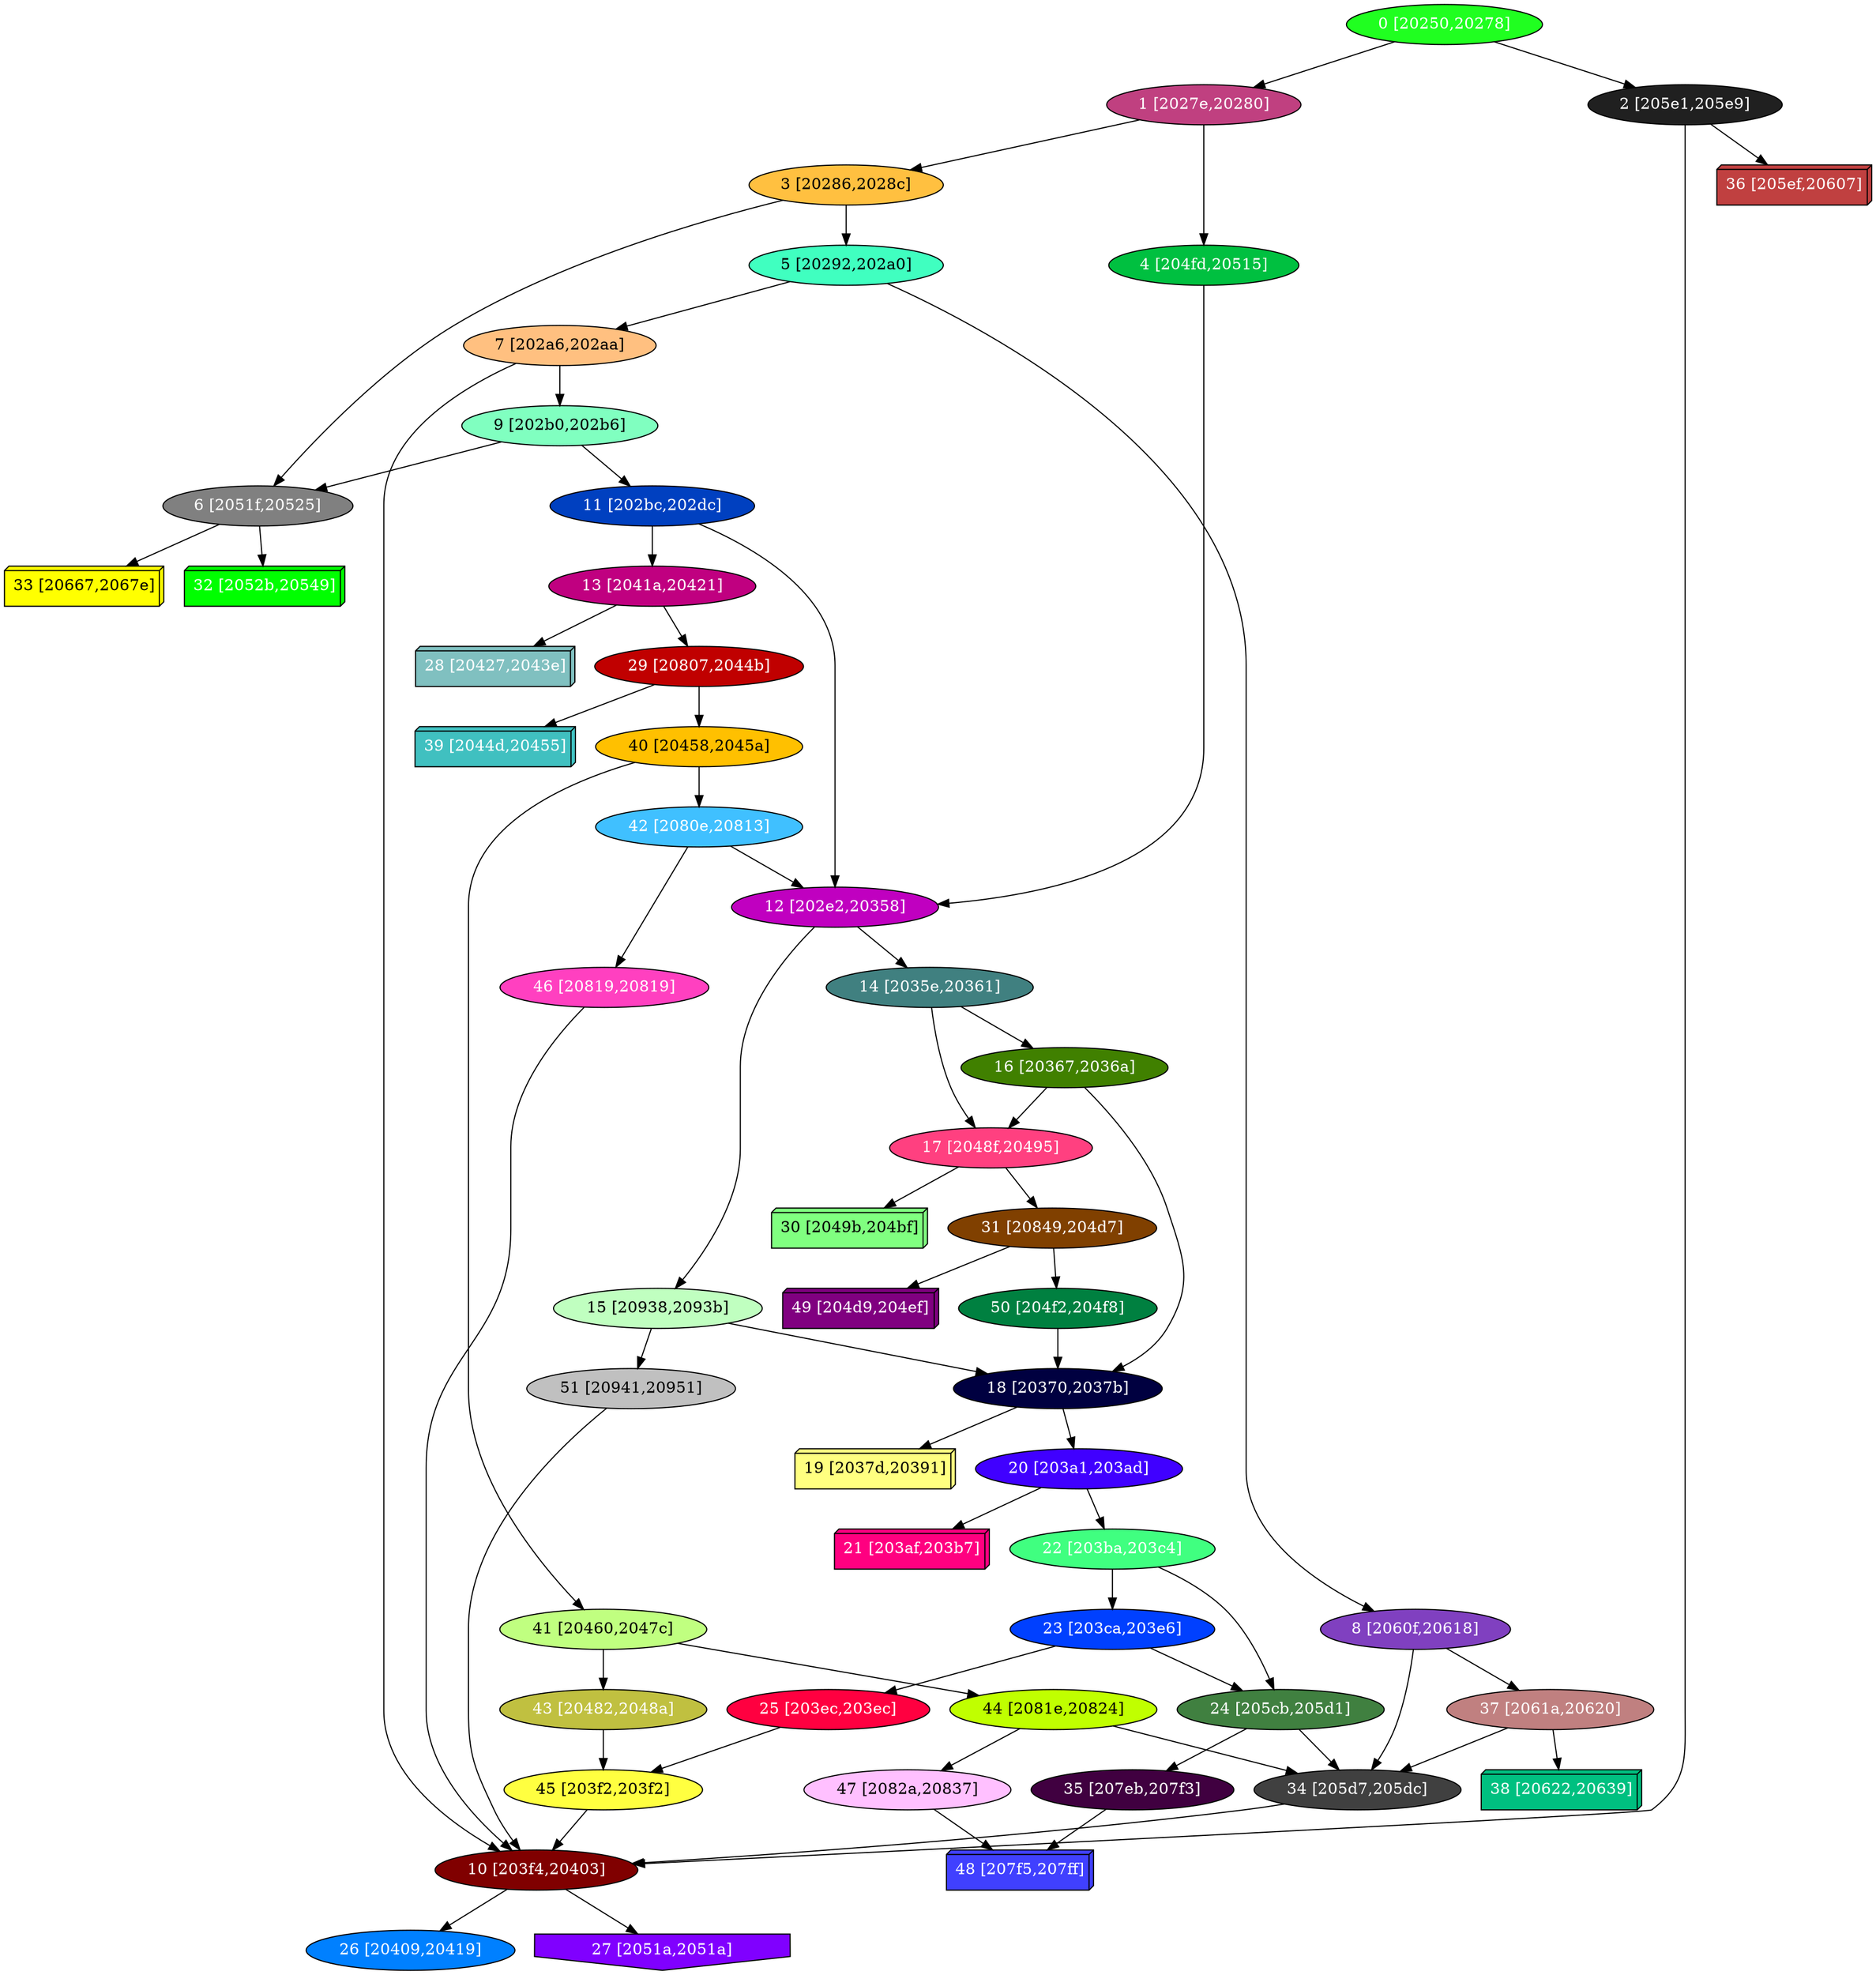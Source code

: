 diGraph libnss3{
	libnss3_0  [style=filled fillcolor="#20FF20" fontcolor="#ffffff" shape=oval label="0 [20250,20278]"]
	libnss3_1  [style=filled fillcolor="#C04080" fontcolor="#ffffff" shape=oval label="1 [2027e,20280]"]
	libnss3_2  [style=filled fillcolor="#202020" fontcolor="#ffffff" shape=oval label="2 [205e1,205e9]"]
	libnss3_3  [style=filled fillcolor="#FFC040" fontcolor="#000000" shape=oval label="3 [20286,2028c]"]
	libnss3_4  [style=filled fillcolor="#00C040" fontcolor="#ffffff" shape=oval label="4 [204fd,20515]"]
	libnss3_5  [style=filled fillcolor="#40FFC0" fontcolor="#000000" shape=oval label="5 [20292,202a0]"]
	libnss3_6  [style=filled fillcolor="#808080" fontcolor="#ffffff" shape=oval label="6 [2051f,20525]"]
	libnss3_7  [style=filled fillcolor="#FFC080" fontcolor="#000000" shape=oval label="7 [202a6,202aa]"]
	libnss3_8  [style=filled fillcolor="#8040C0" fontcolor="#ffffff" shape=oval label="8 [2060f,20618]"]
	libnss3_9  [style=filled fillcolor="#80FFC0" fontcolor="#000000" shape=oval label="9 [202b0,202b6]"]
	libnss3_a  [style=filled fillcolor="#800000" fontcolor="#ffffff" shape=oval label="10 [203f4,20403]"]
	libnss3_b  [style=filled fillcolor="#0040C0" fontcolor="#ffffff" shape=oval label="11 [202bc,202dc]"]
	libnss3_c  [style=filled fillcolor="#C000C0" fontcolor="#ffffff" shape=oval label="12 [202e2,20358]"]
	libnss3_d  [style=filled fillcolor="#C00080" fontcolor="#ffffff" shape=oval label="13 [2041a,20421]"]
	libnss3_e  [style=filled fillcolor="#408080" fontcolor="#ffffff" shape=oval label="14 [2035e,20361]"]
	libnss3_f  [style=filled fillcolor="#C0FFC0" fontcolor="#000000" shape=oval label="15 [20938,2093b]"]
	libnss3_10  [style=filled fillcolor="#408000" fontcolor="#ffffff" shape=oval label="16 [20367,2036a]"]
	libnss3_11  [style=filled fillcolor="#FF4080" fontcolor="#ffffff" shape=oval label="17 [2048f,20495]"]
	libnss3_12  [style=filled fillcolor="#000040" fontcolor="#ffffff" shape=oval label="18 [20370,2037b]"]
	libnss3_13  [style=filled fillcolor="#FFFF80" fontcolor="#000000" shape=box3d label="19 [2037d,20391]"]
	libnss3_14  [style=filled fillcolor="#4000FF" fontcolor="#ffffff" shape=oval label="20 [203a1,203ad]"]
	libnss3_15  [style=filled fillcolor="#FF0080" fontcolor="#ffffff" shape=box3d label="21 [203af,203b7]"]
	libnss3_16  [style=filled fillcolor="#40FF80" fontcolor="#ffffff" shape=oval label="22 [203ba,203c4]"]
	libnss3_17  [style=filled fillcolor="#0040FF" fontcolor="#ffffff" shape=oval label="23 [203ca,203e6]"]
	libnss3_18  [style=filled fillcolor="#408040" fontcolor="#ffffff" shape=oval label="24 [205cb,205d1]"]
	libnss3_19  [style=filled fillcolor="#FF0040" fontcolor="#ffffff" shape=oval label="25 [203ec,203ec]"]
	libnss3_1a  [style=filled fillcolor="#0080FF" fontcolor="#ffffff" shape=oval label="26 [20409,20419]"]
	libnss3_1b  [style=filled fillcolor="#8000FF" fontcolor="#ffffff" shape=invhouse label="27 [2051a,2051a]"]
	libnss3_1c  [style=filled fillcolor="#80C0C0" fontcolor="#ffffff" shape=box3d label="28 [20427,2043e]"]
	libnss3_1d  [style=filled fillcolor="#C00000" fontcolor="#ffffff" shape=oval label="29 [20807,2044b]"]
	libnss3_1e  [style=filled fillcolor="#80FF80" fontcolor="#000000" shape=box3d label="30 [2049b,204bf]"]
	libnss3_1f  [style=filled fillcolor="#804000" fontcolor="#ffffff" shape=oval label="31 [20849,204d7]"]
	libnss3_20  [style=filled fillcolor="#00FF00" fontcolor="#ffffff" shape=box3d label="32 [2052b,20549]"]
	libnss3_21  [style=filled fillcolor="#FFFF00" fontcolor="#000000" shape=box3d label="33 [20667,2067e]"]
	libnss3_22  [style=filled fillcolor="#404040" fontcolor="#ffffff" shape=oval label="34 [205d7,205dc]"]
	libnss3_23  [style=filled fillcolor="#400040" fontcolor="#ffffff" shape=oval label="35 [207eb,207f3]"]
	libnss3_24  [style=filled fillcolor="#C04040" fontcolor="#ffffff" shape=box3d label="36 [205ef,20607]"]
	libnss3_25  [style=filled fillcolor="#C08080" fontcolor="#ffffff" shape=oval label="37 [2061a,20620]"]
	libnss3_26  [style=filled fillcolor="#00C080" fontcolor="#ffffff" shape=box3d label="38 [20622,20639]"]
	libnss3_27  [style=filled fillcolor="#40C0C0" fontcolor="#ffffff" shape=box3d label="39 [2044d,20455]"]
	libnss3_28  [style=filled fillcolor="#FFC000" fontcolor="#000000" shape=oval label="40 [20458,2045a]"]
	libnss3_29  [style=filled fillcolor="#C0FF80" fontcolor="#000000" shape=oval label="41 [20460,2047c]"]
	libnss3_2a  [style=filled fillcolor="#40C0FF" fontcolor="#ffffff" shape=oval label="42 [2080e,20813]"]
	libnss3_2b  [style=filled fillcolor="#C0C040" fontcolor="#ffffff" shape=oval label="43 [20482,2048a]"]
	libnss3_2c  [style=filled fillcolor="#C0FF00" fontcolor="#000000" shape=oval label="44 [2081e,20824]"]
	libnss3_2d  [style=filled fillcolor="#FFFF40" fontcolor="#000000" shape=oval label="45 [203f2,203f2]"]
	libnss3_2e  [style=filled fillcolor="#FF40C0" fontcolor="#ffffff" shape=oval label="46 [20819,20819]"]
	libnss3_2f  [style=filled fillcolor="#FFC0FF" fontcolor="#000000" shape=oval label="47 [2082a,20837]"]
	libnss3_30  [style=filled fillcolor="#4040FF" fontcolor="#ffffff" shape=box3d label="48 [207f5,207ff]"]
	libnss3_31  [style=filled fillcolor="#800080" fontcolor="#ffffff" shape=box3d label="49 [204d9,204ef]"]
	libnss3_32  [style=filled fillcolor="#008040" fontcolor="#ffffff" shape=oval label="50 [204f2,204f8]"]
	libnss3_33  [style=filled fillcolor="#C0C0C0" fontcolor="#000000" shape=oval label="51 [20941,20951]"]

	libnss3_0 -> libnss3_1
	libnss3_0 -> libnss3_2
	libnss3_1 -> libnss3_3
	libnss3_1 -> libnss3_4
	libnss3_2 -> libnss3_a
	libnss3_2 -> libnss3_24
	libnss3_3 -> libnss3_5
	libnss3_3 -> libnss3_6
	libnss3_4 -> libnss3_c
	libnss3_5 -> libnss3_7
	libnss3_5 -> libnss3_8
	libnss3_6 -> libnss3_20
	libnss3_6 -> libnss3_21
	libnss3_7 -> libnss3_9
	libnss3_7 -> libnss3_a
	libnss3_8 -> libnss3_22
	libnss3_8 -> libnss3_25
	libnss3_9 -> libnss3_6
	libnss3_9 -> libnss3_b
	libnss3_a -> libnss3_1a
	libnss3_a -> libnss3_1b
	libnss3_b -> libnss3_c
	libnss3_b -> libnss3_d
	libnss3_c -> libnss3_e
	libnss3_c -> libnss3_f
	libnss3_d -> libnss3_1c
	libnss3_d -> libnss3_1d
	libnss3_e -> libnss3_10
	libnss3_e -> libnss3_11
	libnss3_f -> libnss3_12
	libnss3_f -> libnss3_33
	libnss3_10 -> libnss3_11
	libnss3_10 -> libnss3_12
	libnss3_11 -> libnss3_1e
	libnss3_11 -> libnss3_1f
	libnss3_12 -> libnss3_13
	libnss3_12 -> libnss3_14
	libnss3_14 -> libnss3_15
	libnss3_14 -> libnss3_16
	libnss3_16 -> libnss3_17
	libnss3_16 -> libnss3_18
	libnss3_17 -> libnss3_18
	libnss3_17 -> libnss3_19
	libnss3_18 -> libnss3_22
	libnss3_18 -> libnss3_23
	libnss3_19 -> libnss3_2d
	libnss3_1d -> libnss3_27
	libnss3_1d -> libnss3_28
	libnss3_1f -> libnss3_31
	libnss3_1f -> libnss3_32
	libnss3_22 -> libnss3_a
	libnss3_23 -> libnss3_30
	libnss3_25 -> libnss3_22
	libnss3_25 -> libnss3_26
	libnss3_28 -> libnss3_29
	libnss3_28 -> libnss3_2a
	libnss3_29 -> libnss3_2b
	libnss3_29 -> libnss3_2c
	libnss3_2a -> libnss3_c
	libnss3_2a -> libnss3_2e
	libnss3_2b -> libnss3_2d
	libnss3_2c -> libnss3_22
	libnss3_2c -> libnss3_2f
	libnss3_2d -> libnss3_a
	libnss3_2e -> libnss3_a
	libnss3_2f -> libnss3_30
	libnss3_32 -> libnss3_12
	libnss3_33 -> libnss3_a
}